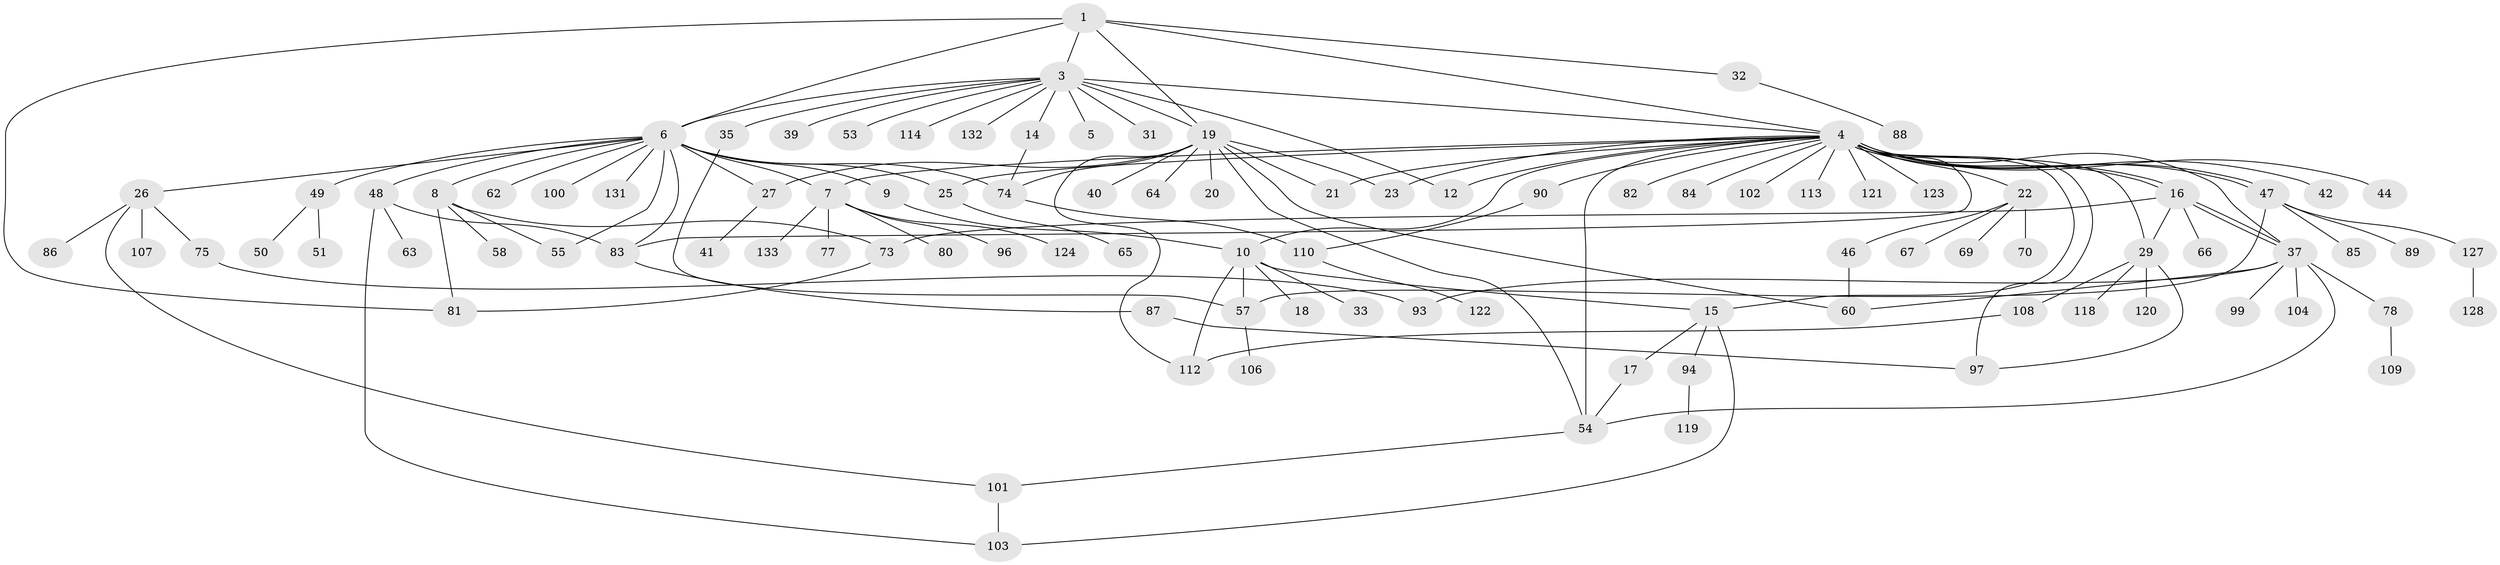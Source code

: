 // Generated by graph-tools (version 1.1) at 2025/23/03/03/25 07:23:51]
// undirected, 100 vertices, 139 edges
graph export_dot {
graph [start="1"]
  node [color=gray90,style=filled];
  1 [super="+2"];
  3 [super="+11"];
  4 [super="+24"];
  5;
  6 [super="+56"];
  7 [super="+52"];
  8 [super="+13"];
  9;
  10 [super="+30"];
  12;
  14;
  15 [super="+95"];
  16 [super="+111"];
  17;
  18 [super="+34"];
  19 [super="+79"];
  20;
  21;
  22 [super="+59"];
  23;
  25 [super="+36"];
  26 [super="+28"];
  27 [super="+43"];
  29 [super="+38"];
  31;
  32;
  33;
  35 [super="+45"];
  37 [super="+98"];
  39;
  40;
  41;
  42 [super="+72"];
  44 [super="+92"];
  46;
  47 [super="+71"];
  48 [super="+105"];
  49;
  50 [super="+115"];
  51;
  53;
  54 [super="+61"];
  55;
  57 [super="+116"];
  58;
  60 [super="+68"];
  62;
  63;
  64;
  65;
  66;
  67;
  69;
  70;
  73 [super="+129"];
  74 [super="+76"];
  75;
  77;
  78;
  80;
  81 [super="+130"];
  82;
  83;
  84;
  85;
  86;
  87;
  88;
  89;
  90 [super="+91"];
  93;
  94;
  96;
  97;
  99;
  100;
  101 [super="+125"];
  102;
  103 [super="+117"];
  104;
  106;
  107;
  108;
  109;
  110;
  112 [super="+126"];
  113;
  114;
  118;
  119;
  120;
  121;
  122;
  123;
  124;
  127;
  128;
  131;
  132;
  133;
  1 -- 6;
  1 -- 32;
  1 -- 81;
  1 -- 3;
  1 -- 19;
  1 -- 4;
  3 -- 4 [weight=2];
  3 -- 5;
  3 -- 12;
  3 -- 14;
  3 -- 19;
  3 -- 31;
  3 -- 35;
  3 -- 39;
  3 -- 53;
  3 -- 114;
  3 -- 132;
  3 -- 6;
  4 -- 7;
  4 -- 10;
  4 -- 12;
  4 -- 15 [weight=2];
  4 -- 16;
  4 -- 16;
  4 -- 21;
  4 -- 22;
  4 -- 23;
  4 -- 25;
  4 -- 29;
  4 -- 37;
  4 -- 42;
  4 -- 44;
  4 -- 47 [weight=2];
  4 -- 47;
  4 -- 82;
  4 -- 83;
  4 -- 84;
  4 -- 90;
  4 -- 97;
  4 -- 102;
  4 -- 113;
  4 -- 121;
  4 -- 123;
  4 -- 54;
  6 -- 7;
  6 -- 8;
  6 -- 9;
  6 -- 25;
  6 -- 26;
  6 -- 27;
  6 -- 48;
  6 -- 49;
  6 -- 55;
  6 -- 83;
  6 -- 100;
  6 -- 131;
  6 -- 62;
  6 -- 74;
  7 -- 77;
  7 -- 80;
  7 -- 96;
  7 -- 124;
  7 -- 133;
  8 -- 55;
  8 -- 58;
  8 -- 73;
  8 -- 81;
  9 -- 10;
  10 -- 15;
  10 -- 18;
  10 -- 33;
  10 -- 112;
  10 -- 57;
  14 -- 74;
  15 -- 17;
  15 -- 94;
  15 -- 103;
  16 -- 37;
  16 -- 37;
  16 -- 66;
  16 -- 73;
  16 -- 29;
  17 -- 54;
  19 -- 20;
  19 -- 21;
  19 -- 23;
  19 -- 40;
  19 -- 54;
  19 -- 64;
  19 -- 74;
  19 -- 112;
  19 -- 27;
  19 -- 60;
  22 -- 46;
  22 -- 69;
  22 -- 70;
  22 -- 67;
  25 -- 65;
  26 -- 107;
  26 -- 75;
  26 -- 101;
  26 -- 86;
  27 -- 41;
  29 -- 97;
  29 -- 118;
  29 -- 120;
  29 -- 108;
  32 -- 88;
  35 -- 57;
  37 -- 54;
  37 -- 60;
  37 -- 78;
  37 -- 104;
  37 -- 99;
  37 -- 93;
  46 -- 60;
  47 -- 57;
  47 -- 85;
  47 -- 89;
  47 -- 127 [weight=2];
  48 -- 63;
  48 -- 83;
  48 -- 103;
  49 -- 50;
  49 -- 51;
  54 -- 101;
  57 -- 106;
  73 -- 81;
  74 -- 110;
  75 -- 93;
  78 -- 109;
  83 -- 87;
  87 -- 97;
  90 -- 110;
  94 -- 119;
  101 -- 103;
  108 -- 112;
  110 -- 122;
  127 -- 128;
}
